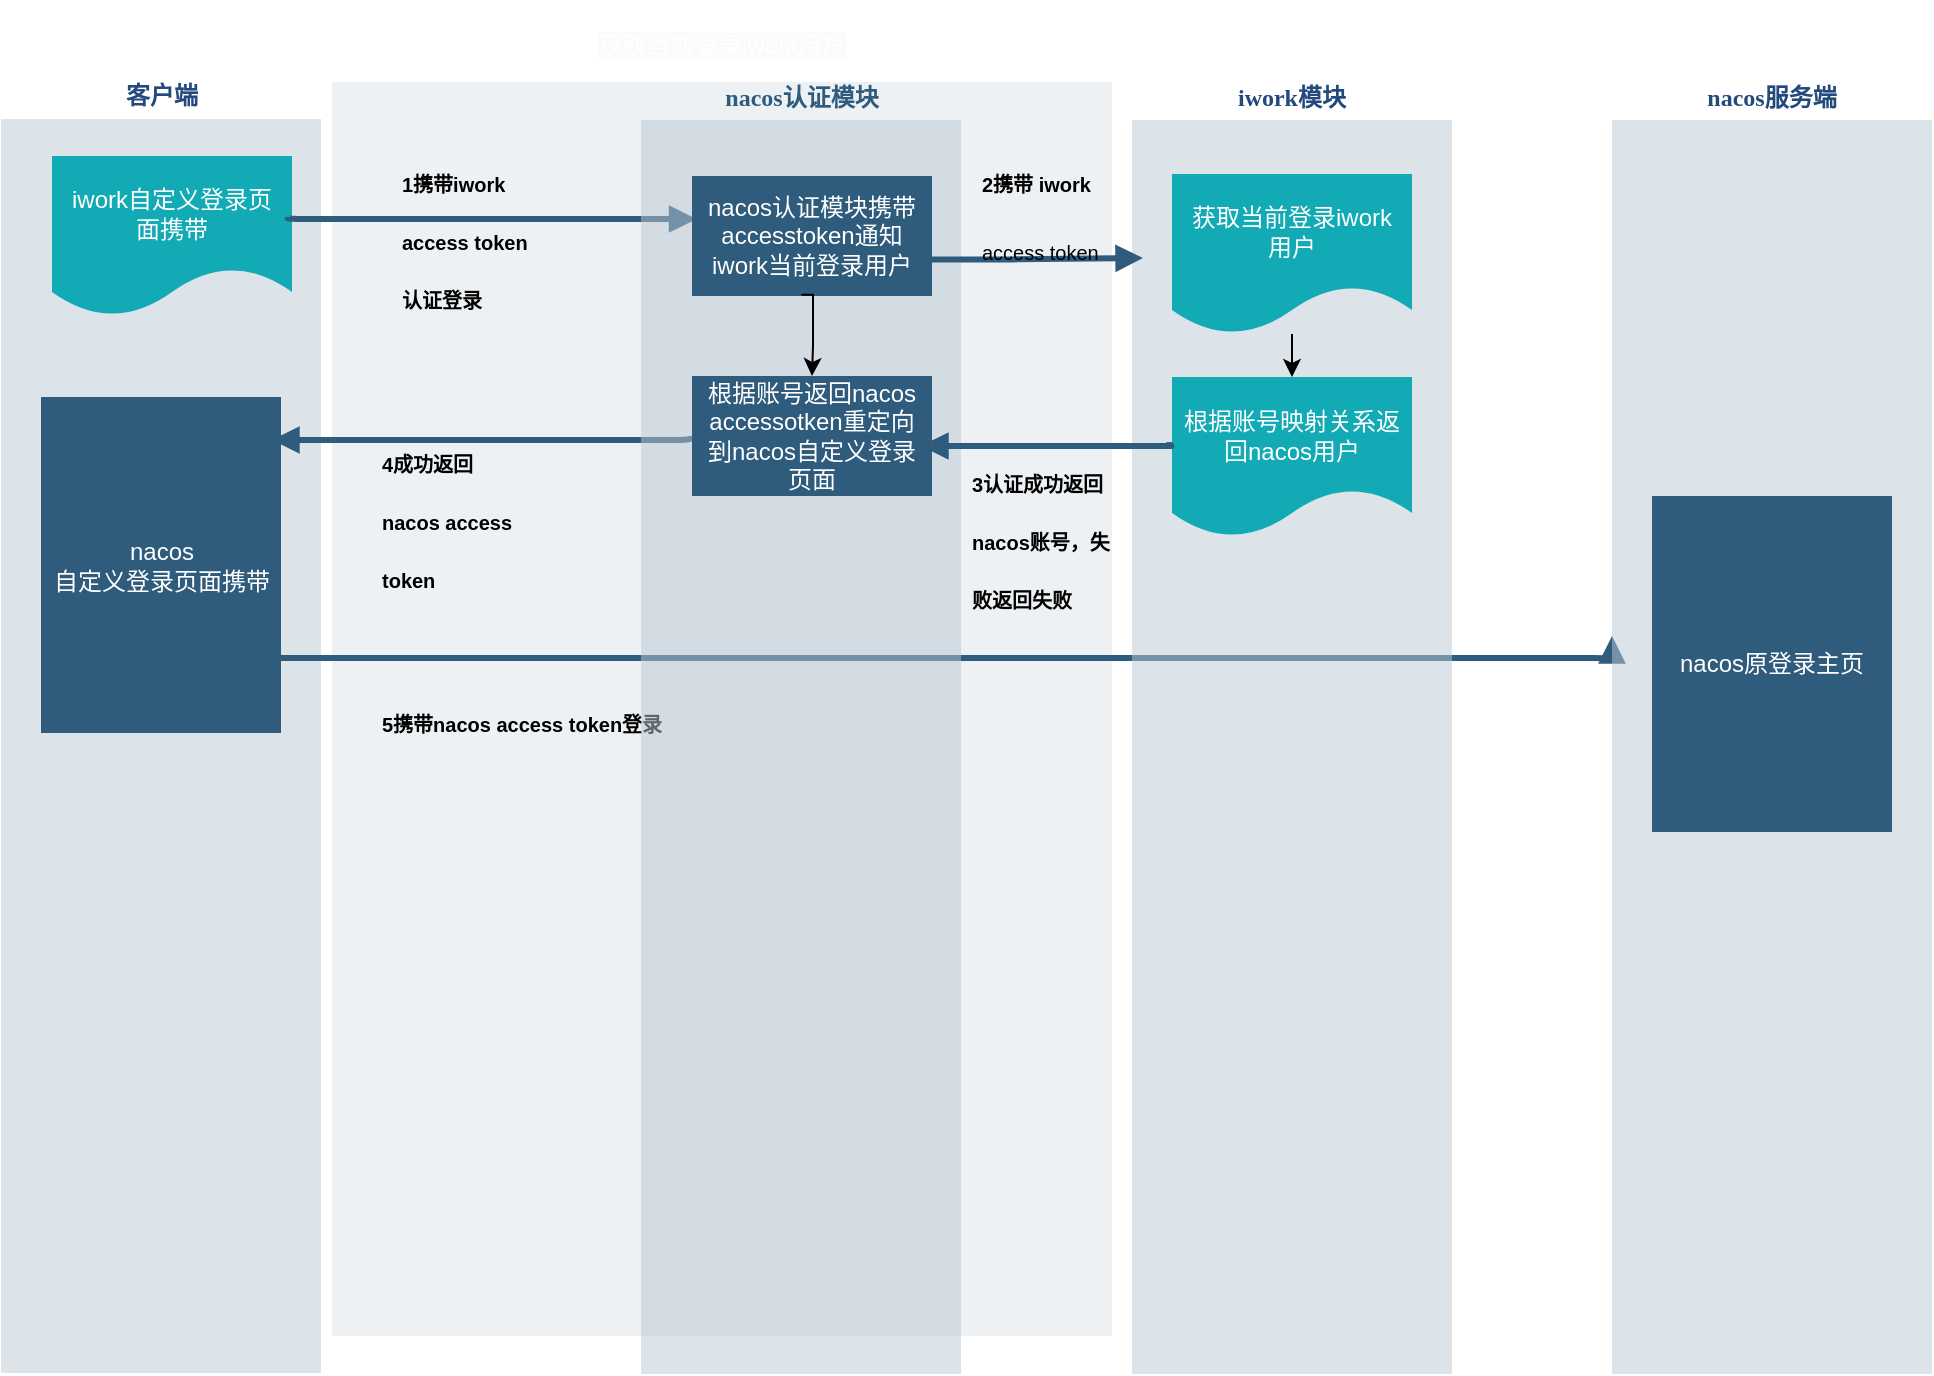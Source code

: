 <mxfile version="21.7.5" type="github">
  <diagram id="07fea595-8f29-1299-0266-81d95cde20df" name="Page-1">
    <mxGraphModel dx="1477" dy="626" grid="1" gridSize="10" guides="1" tooltips="1" connect="1" arrows="1" fold="1" page="1" pageScale="1" pageWidth="1169" pageHeight="827" background="#ffffff" math="0" shadow="0">
      <root>
        <mxCell id="0" />
        <mxCell id="1" parent="0" />
        <mxCell id="170" value="&lt;font color=&quot;#23497d&quot;&gt;客户端&lt;/font&gt;" style="swimlane;whiteSpace=wrap;fillColor=none;swimlaneFillColor=#BAC8D3;fontColor=#2F5B7C;fontFamily=Tahoma;html=1;strokeColor=none;opacity=50;" parent="1" vertex="1">
          <mxGeometry x="24.5" y="88.5" width="160" height="650" as="geometry">
            <mxRectangle x="20" y="20" width="80" height="23" as="alternateBounds" />
          </mxGeometry>
        </mxCell>
        <mxCell id="JCUp2-WsoM5vCHeJatl--247" value="iwork自定义登录页面携带" style="shape=document;whiteSpace=wrap;verticalAlign=middle;strokeColor=none;fillColor=#12aab5;shadow=0;fontColor=#FFFFFF;fontFamily=Helvetica;fontStyle=0;html=1;fontSize=12;spacing=6;spacingBottom=22;" vertex="1" parent="170">
          <mxGeometry x="25.5" y="41.5" width="120" height="80" as="geometry" />
        </mxCell>
        <mxCell id="171" value="nacos&lt;br&gt;自定义登录页面携带" style="whiteSpace=wrap;shadow=0;fontColor=#FFFFFF;fontFamily=Helvetica;fontStyle=0;html=1;fontSize=12;plain-purple;strokeColor=none;fillColor=#2f5b7c;gradientColor=none;spacing=6;verticalAlign=middle;" parent="170" vertex="1">
          <mxGeometry x="20" y="162" width="120" height="168" as="geometry" />
        </mxCell>
        <mxCell id="183" value="&#xa;&lt;span style=&quot;color: rgb(255, 255, 255); font-family: Helvetica; font-size: 12px; font-style: normal; font-variant-ligatures: normal; font-variant-caps: normal; font-weight: 400; letter-spacing: normal; orphans: 2; text-align: center; text-indent: 0px; text-transform: none; widows: 2; word-spacing: 0px; -webkit-text-stroke-width: 0px; background-color: rgb(251, 251, 251); text-decoration-thickness: initial; text-decoration-style: initial; text-decoration-color: initial; float: none; display: inline !important;&quot;&gt;获取当前登录iwork用户&lt;/span&gt;&#xa;&#xa;" style="swimlane;whiteSpace=wrap;fillColor=none;swimlaneFillColor=#BAC8D3;fontColor=#2F5B7C;fontFamily=Tahoma;html=1;strokeColor=none;opacity=25;" parent="1" vertex="1">
          <mxGeometry x="190" y="70" width="390" height="650" as="geometry">
            <mxRectangle x="20" y="20" width="80" height="23" as="alternateBounds" />
          </mxGeometry>
        </mxCell>
        <mxCell id="JCUp2-WsoM5vCHeJatl--217" value="" style="edgeStyle=segmentEdgeStyle;strokeColor=#2F5B7C;strokeWidth=3;html=1;endArrow=block;endFill=1;" edge="1" parent="183">
          <mxGeometry x="-20" y="90" width="100" height="100" as="geometry">
            <mxPoint x="-22.25" y="90.5" as="sourcePoint" />
            <mxPoint x="182.25" y="91.5" as="targetPoint" />
            <Array as="points">
              <mxPoint x="157.75" y="91.5" />
              <mxPoint x="157.75" y="91.5" />
            </Array>
          </mxGeometry>
        </mxCell>
        <mxCell id="JCUp2-WsoM5vCHeJatl--231" value="" style="edgeStyle=segmentEdgeStyle;strokeColor=#2F5B7C;strokeWidth=3;html=1;endArrow=block;endFill=1;exitX=0;exitY=0.5;exitDx=0;exitDy=0;" edge="1" parent="183" source="JCUp2-WsoM5vCHeJatl--229">
          <mxGeometry x="-15.5" y="89.5" width="100" height="100" as="geometry">
            <mxPoint x="94.5" y="200" as="sourcePoint" />
            <mxPoint x="-30" y="202" as="targetPoint" />
            <Array as="points">
              <mxPoint x="180" y="202" />
            </Array>
          </mxGeometry>
        </mxCell>
        <mxCell id="JCUp2-WsoM5vCHeJatl--232" value="" style="edgeStyle=segmentEdgeStyle;strokeColor=#2F5B7C;strokeWidth=3;html=1;endArrow=block;endFill=1;" edge="1" parent="183">
          <mxGeometry x="-210" y="20" width="100" height="100" as="geometry">
            <mxPoint x="-30" y="310" as="sourcePoint" />
            <mxPoint x="640" y="300" as="targetPoint" />
            <Array as="points">
              <mxPoint x="150" y="311" />
              <mxPoint x="150" y="311" />
            </Array>
          </mxGeometry>
        </mxCell>
        <mxCell id="JCUp2-WsoM5vCHeJatl--234" value="&lt;h1&gt;&lt;font size=&quot;1&quot;&gt;1携带iwork access token认证登录&lt;/font&gt;&lt;/h1&gt;" style="text;html=1;strokeColor=none;fillColor=none;spacing=5;spacingTop=-20;whiteSpace=wrap;overflow=hidden;rounded=0;" vertex="1" parent="183">
          <mxGeometry x="30" y="50" width="80" height="100" as="geometry" />
        </mxCell>
        <mxCell id="JCUp2-WsoM5vCHeJatl--244" value="&lt;h1&gt;&lt;font size=&quot;1&quot;&gt;4成功返回nacos access token&lt;/font&gt;&lt;/h1&gt;" style="text;html=1;strokeColor=none;fillColor=none;spacing=5;spacingTop=-20;whiteSpace=wrap;overflow=hidden;rounded=0;" vertex="1" parent="183">
          <mxGeometry x="20" y="190" width="80" height="100" as="geometry" />
        </mxCell>
        <mxCell id="JCUp2-WsoM5vCHeJatl--245" value="&lt;h1&gt;&lt;font size=&quot;1&quot;&gt;5携带nacos access token登录&lt;/font&gt;&lt;/h1&gt;" style="text;html=1;strokeColor=none;fillColor=none;spacing=5;spacingTop=-20;whiteSpace=wrap;overflow=hidden;rounded=0;" vertex="1" parent="183">
          <mxGeometry x="20" y="320" width="370" height="100" as="geometry" />
        </mxCell>
        <mxCell id="187" value="nacos认证模块" style="swimlane;whiteSpace=wrap;fillColor=none;swimlaneFillColor=#BAC8D3;fontColor=#2F5B7C;fontFamily=Tahoma;html=1;strokeColor=none;opacity=50;" parent="1" vertex="1">
          <mxGeometry x="344.5" y="89" width="160" height="650" as="geometry">
            <mxRectangle x="20" y="20" width="80" height="23" as="alternateBounds" />
          </mxGeometry>
        </mxCell>
        <mxCell id="184" value="nacos认证模块携带accesstoken通知iwork当前登录用户" style="whiteSpace=wrap;shadow=0;fontColor=#FFFFFF;fontFamily=Helvetica;fontStyle=0;html=1;fontSize=12;plain-purple;strokeColor=none;fillColor=#2f5b7c;gradientColor=none;spacing=6;verticalAlign=middle;" parent="187" vertex="1">
          <mxGeometry x="25.5" y="51" width="120" height="60" as="geometry" />
        </mxCell>
        <mxCell id="JCUp2-WsoM5vCHeJatl--229" value="根据账号返回nacos accessotken重定向到nacos自定义登录页面" style="whiteSpace=wrap;strokeColor=none;fillColor=#2f5b7c;shadow=0;fontColor=#FFFFFF;fontFamily=Helvetica;fontStyle=0;html=1;fontSize=12;spacing=6;verticalAlign=middle;" vertex="1" parent="187">
          <mxGeometry x="25.5" y="151" width="120" height="60" as="geometry" />
        </mxCell>
        <mxCell id="JCUp2-WsoM5vCHeJatl--218" value="" style="edgeStyle=orthogonalEdgeStyle;rounded=0;orthogonalLoop=1;jettySize=auto;html=1;exitX=0.456;exitY=0.99;exitDx=0;exitDy=0;exitPerimeter=0;entryX=0.5;entryY=0;entryDx=0;entryDy=0;" edge="1" parent="187" source="184" target="JCUp2-WsoM5vCHeJatl--229">
          <mxGeometry relative="1" as="geometry">
            <mxPoint x="80" y="130" as="sourcePoint" />
            <mxPoint x="-60.029" y="301" as="targetPoint" />
            <Array as="points">
              <mxPoint x="86" y="110" />
              <mxPoint x="86" y="136" />
            </Array>
          </mxGeometry>
        </mxCell>
        <mxCell id="JCUp2-WsoM5vCHeJatl--220" value="&lt;font color=&quot;#23497d&quot;&gt;iwork模块&lt;/font&gt;" style="swimlane;whiteSpace=wrap;fillColor=none;swimlaneFillColor=#BAC8D3;fontColor=#2F5B7C;fontFamily=Tahoma;html=1;strokeColor=none;opacity=50;" vertex="1" parent="1">
          <mxGeometry x="590" y="89" width="160" height="650" as="geometry">
            <mxRectangle x="20" y="20" width="80" height="23" as="alternateBounds" />
          </mxGeometry>
        </mxCell>
        <mxCell id="JCUp2-WsoM5vCHeJatl--221" value="" style="edgeStyle=orthogonalEdgeStyle;rounded=0;orthogonalLoop=1;jettySize=auto;html=1;" edge="1" parent="JCUp2-WsoM5vCHeJatl--220" source="JCUp2-WsoM5vCHeJatl--222" target="JCUp2-WsoM5vCHeJatl--223">
          <mxGeometry relative="1" as="geometry" />
        </mxCell>
        <mxCell id="JCUp2-WsoM5vCHeJatl--222" value="获取当前登录iwork用户" style="shape=document;whiteSpace=wrap;verticalAlign=middle;strokeColor=none;fillColor=#12aab5;shadow=0;fontColor=#FFFFFF;fontFamily=Helvetica;fontStyle=0;html=1;fontSize=12;spacing=6;spacingBottom=22;" vertex="1" parent="JCUp2-WsoM5vCHeJatl--220">
          <mxGeometry x="20" y="50" width="120" height="80" as="geometry" />
        </mxCell>
        <mxCell id="JCUp2-WsoM5vCHeJatl--223" value="根据账号映射关系返回nacos用户" style="shape=document;whiteSpace=wrap;verticalAlign=middle;strokeColor=none;fillColor=#12aab5;shadow=0;fontColor=#FFFFFF;fontFamily=Helvetica;fontStyle=0;html=1;fontSize=12;spacing=6;spacingBottom=22;" vertex="1" parent="JCUp2-WsoM5vCHeJatl--220">
          <mxGeometry x="20" y="151.5" width="120" height="80" as="geometry" />
        </mxCell>
        <mxCell id="204" value="" style="edgeStyle=segmentEdgeStyle;strokeColor=#2F5B7C;strokeWidth=3;html=1;endArrow=block;endFill=1;exitX=-0.012;exitY=0.407;exitDx=0;exitDy=0;exitPerimeter=0;" parent="1" source="JCUp2-WsoM5vCHeJatl--223" edge="1">
          <mxGeometry x="164.5" y="178.5" width="100" height="100" as="geometry">
            <mxPoint x="610" y="285" as="sourcePoint" />
            <mxPoint x="484.5" y="275" as="targetPoint" />
            <Array as="points">
              <mxPoint x="609" y="275" />
              <mxPoint x="610" y="275" />
            </Array>
          </mxGeometry>
        </mxCell>
        <mxCell id="JCUp2-WsoM5vCHeJatl--227" value="" style="edgeStyle=segmentEdgeStyle;strokeColor=#2F5B7C;strokeWidth=3;html=1;endArrow=block;endFill=1;entryX=0;entryY=0.5;entryDx=0;entryDy=0;" edge="1" parent="1">
          <mxGeometry x="164.5" y="178.5" width="100" height="100" as="geometry">
            <mxPoint x="490" y="181.77" as="sourcePoint" />
            <mxPoint x="595.5" y="181" as="targetPoint" />
            <Array as="points">
              <mxPoint x="520.5" y="182" />
            </Array>
          </mxGeometry>
        </mxCell>
        <mxCell id="JCUp2-WsoM5vCHeJatl--235" value="&lt;font color=&quot;#23497d&quot;&gt;nacos服务端&lt;/font&gt;" style="swimlane;whiteSpace=wrap;fillColor=none;swimlaneFillColor=#BAC8D3;fontColor=#2F5B7C;fontFamily=Tahoma;html=1;strokeColor=none;opacity=50;" vertex="1" parent="1">
          <mxGeometry x="830" y="89" width="160" height="650" as="geometry">
            <mxRectangle x="20" y="20" width="80" height="23" as="alternateBounds" />
          </mxGeometry>
        </mxCell>
        <mxCell id="JCUp2-WsoM5vCHeJatl--251" value="nacos原登录主页&lt;br&gt;" style="whiteSpace=wrap;shadow=0;fontColor=#FFFFFF;fontFamily=Helvetica;fontStyle=0;html=1;fontSize=12;plain-purple;strokeColor=none;fillColor=#2f5b7c;gradientColor=none;spacing=6;verticalAlign=middle;" vertex="1" parent="JCUp2-WsoM5vCHeJatl--235">
          <mxGeometry x="20" y="211" width="120" height="168" as="geometry" />
        </mxCell>
        <mxCell id="JCUp2-WsoM5vCHeJatl--242" value="&lt;h1&gt;&lt;font size=&quot;1&quot;&gt;2携带 iwork&lt;/font&gt;&lt;/h1&gt;&lt;div&gt;&lt;font size=&quot;1&quot;&gt;access token&lt;/font&gt;&lt;/div&gt;" style="text;html=1;strokeColor=none;fillColor=none;spacing=5;spacingTop=-20;whiteSpace=wrap;overflow=hidden;rounded=0;" vertex="1" parent="1">
          <mxGeometry x="510" y="120" width="80" height="100" as="geometry" />
        </mxCell>
        <mxCell id="JCUp2-WsoM5vCHeJatl--243" value="&lt;h1&gt;&lt;font size=&quot;1&quot;&gt;3认证成功返回nacos账号，失败返回失败&lt;/font&gt;&lt;/h1&gt;" style="text;html=1;strokeColor=none;fillColor=none;spacing=5;spacingTop=-20;whiteSpace=wrap;overflow=hidden;rounded=0;" vertex="1" parent="1">
          <mxGeometry x="504.5" y="270" width="80" height="100" as="geometry" />
        </mxCell>
      </root>
    </mxGraphModel>
  </diagram>
</mxfile>
